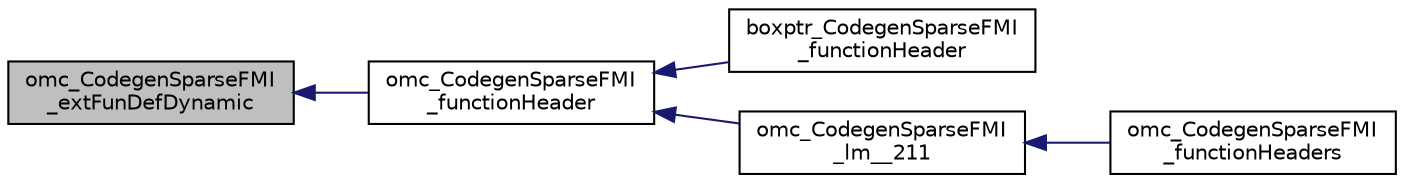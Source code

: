 digraph "omc_CodegenSparseFMI_extFunDefDynamic"
{
  edge [fontname="Helvetica",fontsize="10",labelfontname="Helvetica",labelfontsize="10"];
  node [fontname="Helvetica",fontsize="10",shape=record];
  rankdir="LR";
  Node88035 [label="omc_CodegenSparseFMI\l_extFunDefDynamic",height=0.2,width=0.4,color="black", fillcolor="grey75", style="filled", fontcolor="black"];
  Node88035 -> Node88036 [dir="back",color="midnightblue",fontsize="10",style="solid",fontname="Helvetica"];
  Node88036 [label="omc_CodegenSparseFMI\l_functionHeader",height=0.2,width=0.4,color="black", fillcolor="white", style="filled",URL="$da/d88/_codegen_sparse_f_m_i_8h.html#a3a4e37a305f6a89faea6f0e9859281c1"];
  Node88036 -> Node88037 [dir="back",color="midnightblue",fontsize="10",style="solid",fontname="Helvetica"];
  Node88037 [label="boxptr_CodegenSparseFMI\l_functionHeader",height=0.2,width=0.4,color="black", fillcolor="white", style="filled",URL="$da/d88/_codegen_sparse_f_m_i_8h.html#a8dd455515189b777f47a814c26acdc09"];
  Node88036 -> Node88038 [dir="back",color="midnightblue",fontsize="10",style="solid",fontname="Helvetica"];
  Node88038 [label="omc_CodegenSparseFMI\l_lm__211",height=0.2,width=0.4,color="black", fillcolor="white", style="filled",URL="$d1/d2e/_codegen_sparse_f_m_i_8c.html#af3a21502d3dd1fc1f64222894ba4070a"];
  Node88038 -> Node88039 [dir="back",color="midnightblue",fontsize="10",style="solid",fontname="Helvetica"];
  Node88039 [label="omc_CodegenSparseFMI\l_functionHeaders",height=0.2,width=0.4,color="black", fillcolor="white", style="filled",URL="$da/d88/_codegen_sparse_f_m_i_8h.html#a4c201884efcfd68817a94996608d5f9b"];
}
